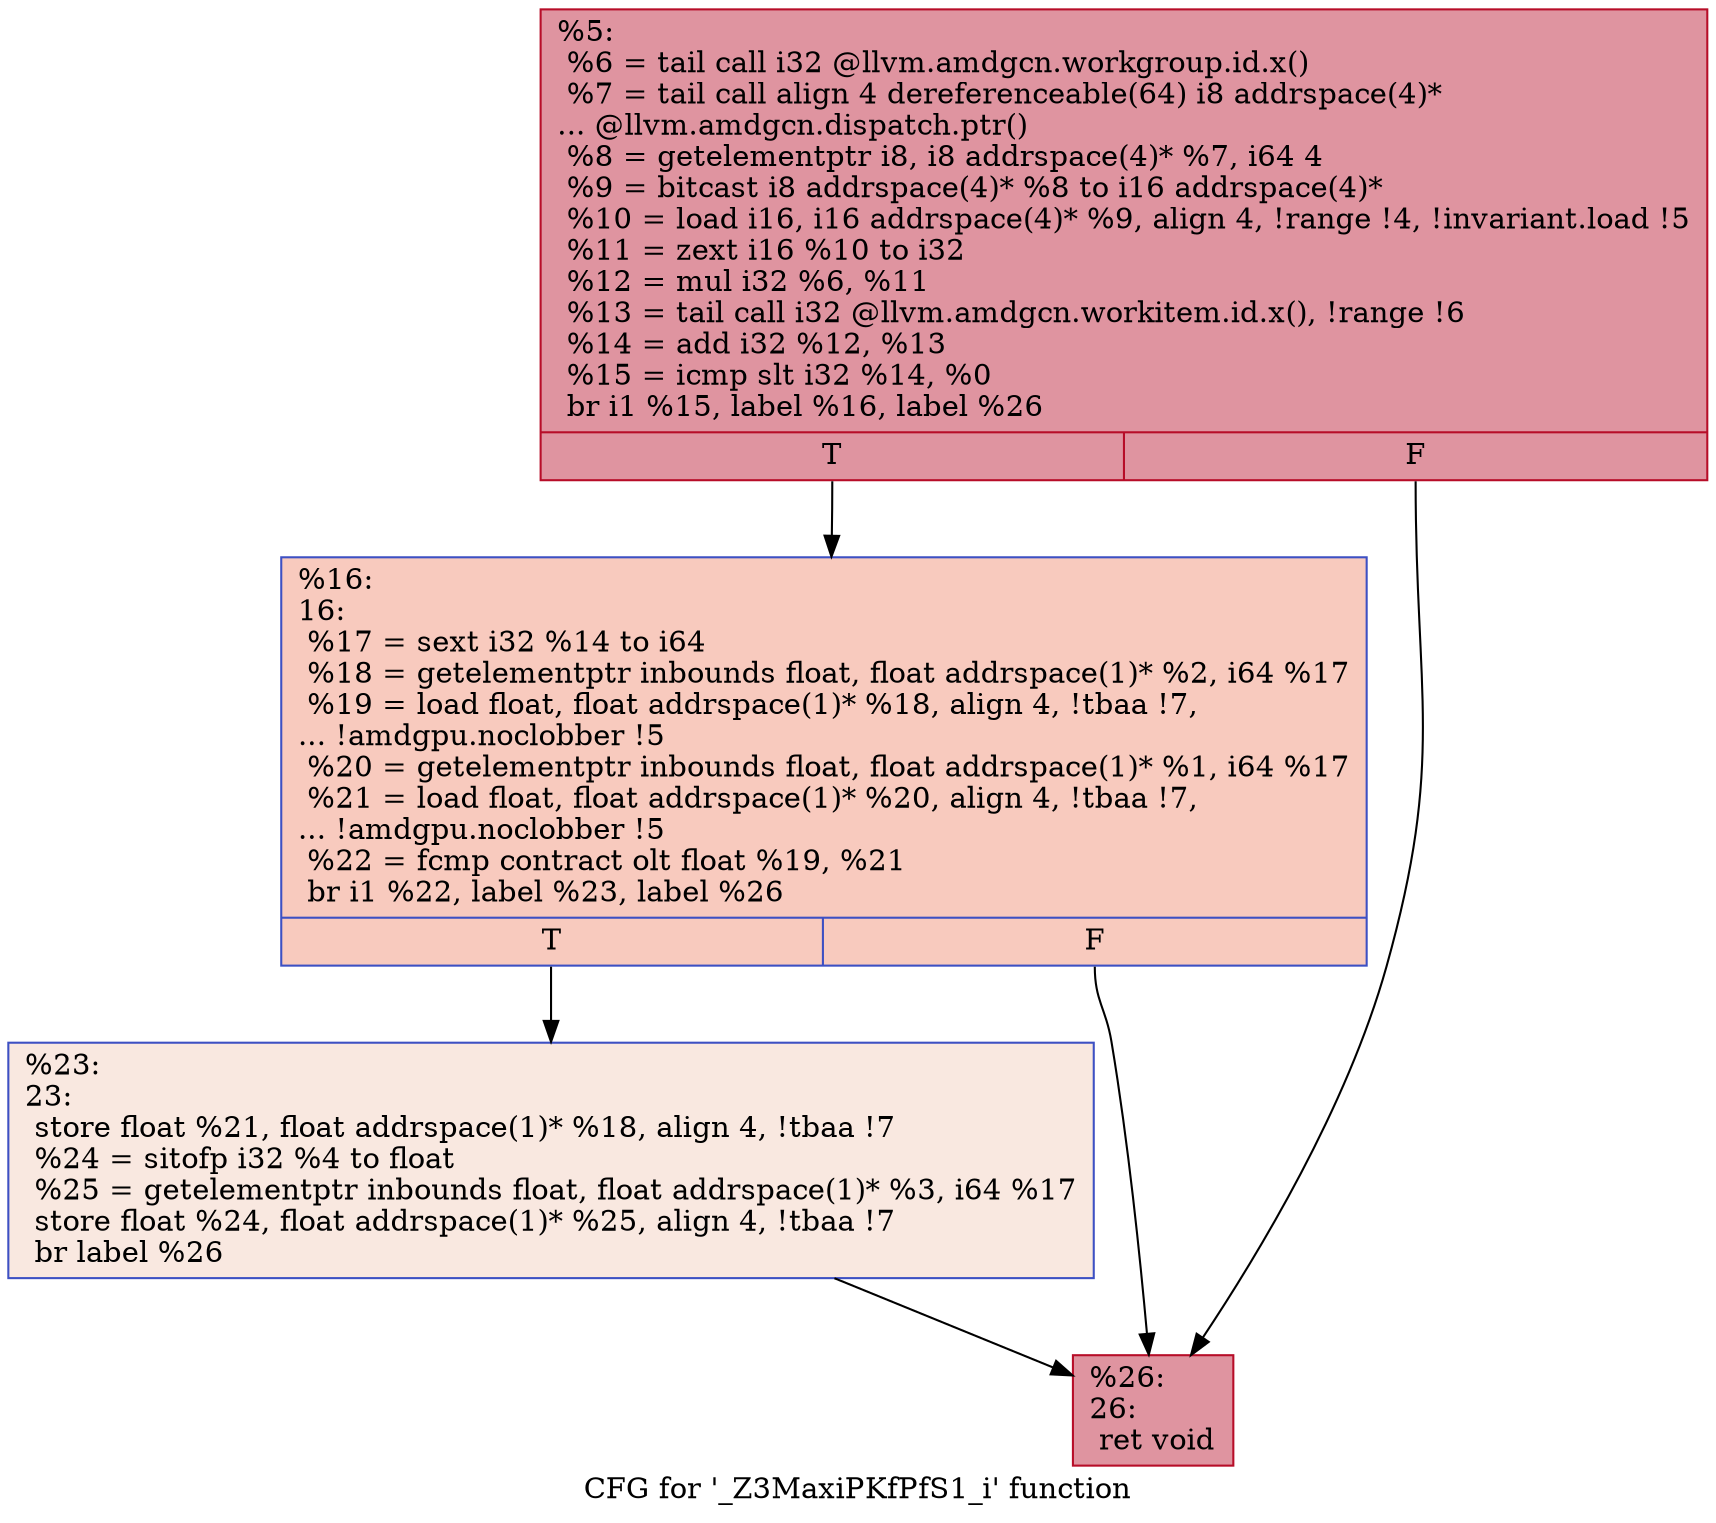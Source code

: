 digraph "CFG for '_Z3MaxiPKfPfS1_i' function" {
	label="CFG for '_Z3MaxiPKfPfS1_i' function";

	Node0x4f32220 [shape=record,color="#b70d28ff", style=filled, fillcolor="#b70d2870",label="{%5:\l  %6 = tail call i32 @llvm.amdgcn.workgroup.id.x()\l  %7 = tail call align 4 dereferenceable(64) i8 addrspace(4)*\l... @llvm.amdgcn.dispatch.ptr()\l  %8 = getelementptr i8, i8 addrspace(4)* %7, i64 4\l  %9 = bitcast i8 addrspace(4)* %8 to i16 addrspace(4)*\l  %10 = load i16, i16 addrspace(4)* %9, align 4, !range !4, !invariant.load !5\l  %11 = zext i16 %10 to i32\l  %12 = mul i32 %6, %11\l  %13 = tail call i32 @llvm.amdgcn.workitem.id.x(), !range !6\l  %14 = add i32 %12, %13\l  %15 = icmp slt i32 %14, %0\l  br i1 %15, label %16, label %26\l|{<s0>T|<s1>F}}"];
	Node0x4f32220:s0 -> Node0x4f340e0;
	Node0x4f32220:s1 -> Node0x4f34170;
	Node0x4f340e0 [shape=record,color="#3d50c3ff", style=filled, fillcolor="#ef886b70",label="{%16:\l16:                                               \l  %17 = sext i32 %14 to i64\l  %18 = getelementptr inbounds float, float addrspace(1)* %2, i64 %17\l  %19 = load float, float addrspace(1)* %18, align 4, !tbaa !7,\l... !amdgpu.noclobber !5\l  %20 = getelementptr inbounds float, float addrspace(1)* %1, i64 %17\l  %21 = load float, float addrspace(1)* %20, align 4, !tbaa !7,\l... !amdgpu.noclobber !5\l  %22 = fcmp contract olt float %19, %21\l  br i1 %22, label %23, label %26\l|{<s0>T|<s1>F}}"];
	Node0x4f340e0:s0 -> Node0x4f35450;
	Node0x4f340e0:s1 -> Node0x4f34170;
	Node0x4f35450 [shape=record,color="#3d50c3ff", style=filled, fillcolor="#f1ccb870",label="{%23:\l23:                                               \l  store float %21, float addrspace(1)* %18, align 4, !tbaa !7\l  %24 = sitofp i32 %4 to float\l  %25 = getelementptr inbounds float, float addrspace(1)* %3, i64 %17\l  store float %24, float addrspace(1)* %25, align 4, !tbaa !7\l  br label %26\l}"];
	Node0x4f35450 -> Node0x4f34170;
	Node0x4f34170 [shape=record,color="#b70d28ff", style=filled, fillcolor="#b70d2870",label="{%26:\l26:                                               \l  ret void\l}"];
}
